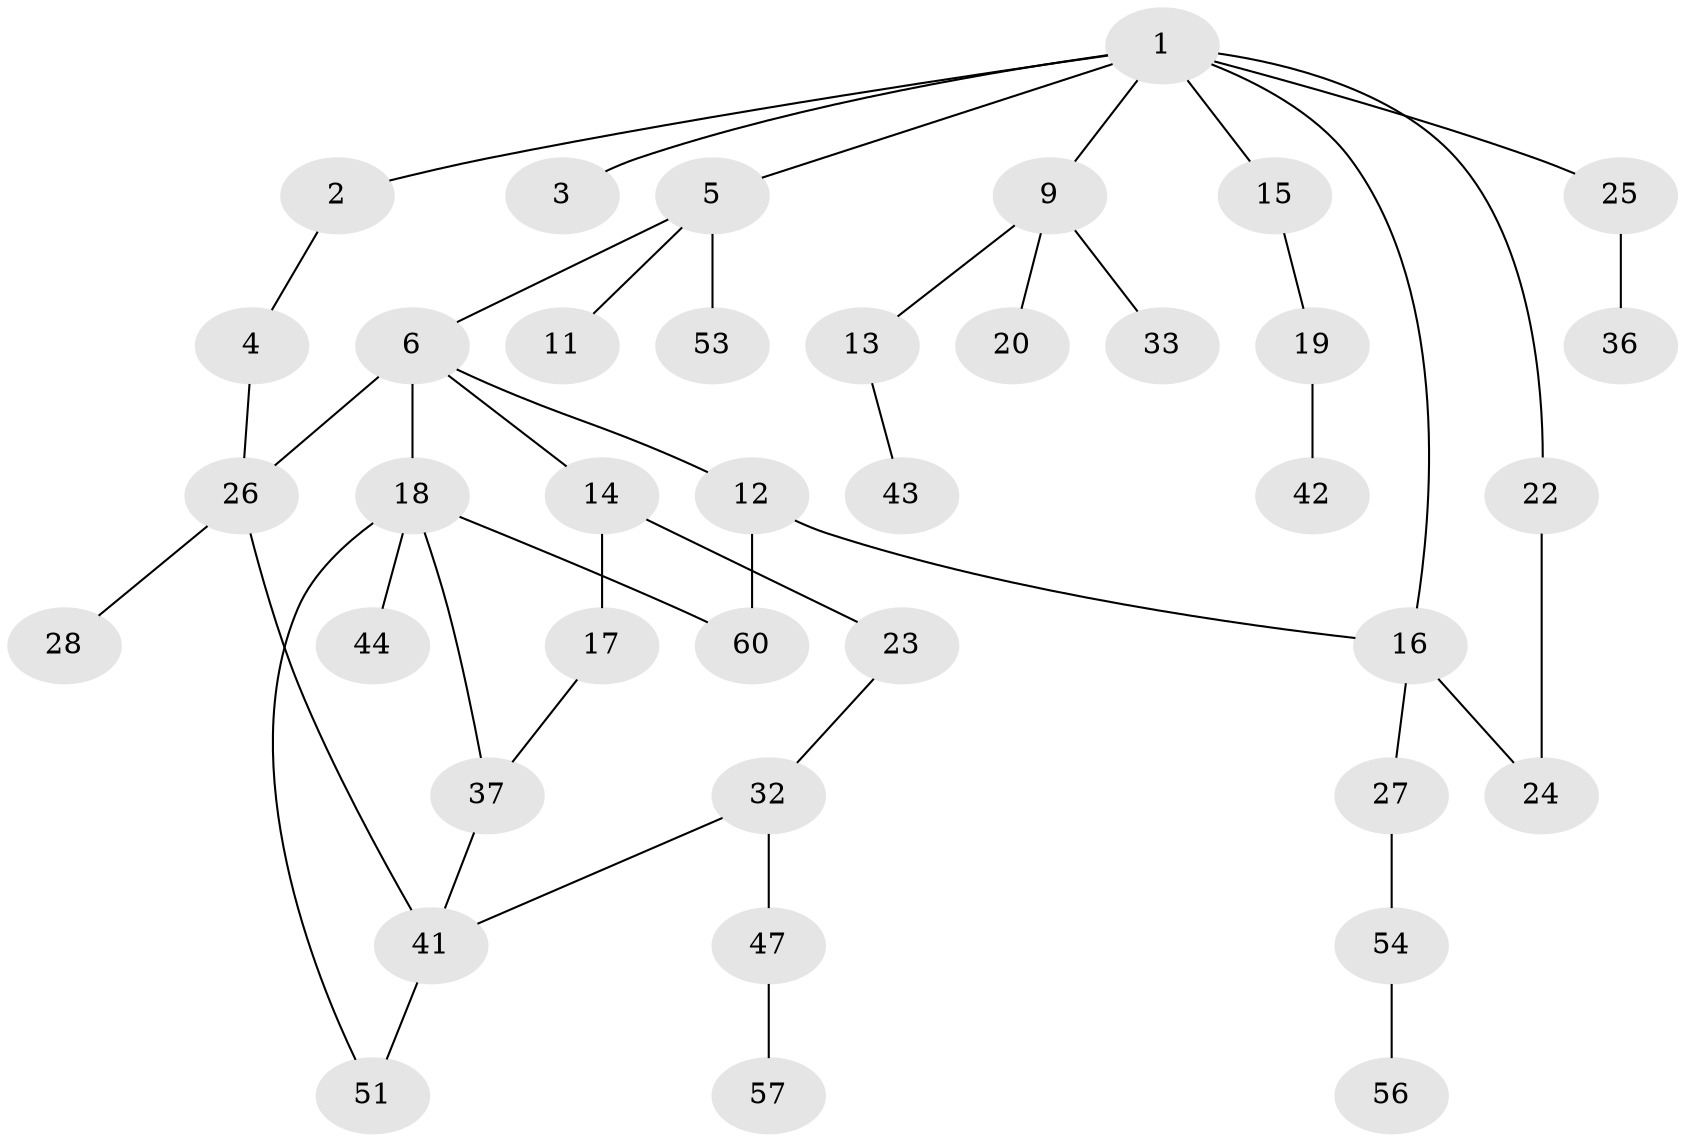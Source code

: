 // original degree distribution, {7: 0.016666666666666666, 2: 0.3333333333333333, 3: 0.16666666666666666, 5: 0.05, 1: 0.3333333333333333, 4: 0.1}
// Generated by graph-tools (version 1.1) at 2025/10/02/27/25 16:10:54]
// undirected, 39 vertices, 46 edges
graph export_dot {
graph [start="1"]
  node [color=gray90,style=filled];
  1 [super="+7"];
  2;
  3 [super="+10"];
  4 [super="+8"];
  5 [super="+34"];
  6;
  9 [super="+21"];
  11;
  12 [super="+31"];
  13 [super="+58"];
  14 [super="+38"];
  15;
  16 [super="+48"];
  17;
  18 [super="+30"];
  19 [super="+29"];
  20;
  22 [super="+55"];
  23;
  24 [super="+50"];
  25 [super="+45"];
  26 [super="+46"];
  27 [super="+35"];
  28;
  32 [super="+59"];
  33;
  36 [super="+40"];
  37 [super="+39"];
  41 [super="+49"];
  42;
  43;
  44;
  47;
  51 [super="+52"];
  53;
  54;
  56;
  57;
  60;
  1 -- 2;
  1 -- 3;
  1 -- 5;
  1 -- 9;
  1 -- 16;
  1 -- 22;
  1 -- 25;
  1 -- 15;
  2 -- 4;
  4 -- 26;
  5 -- 6;
  5 -- 11;
  5 -- 53;
  6 -- 12;
  6 -- 14;
  6 -- 18;
  6 -- 26;
  9 -- 13;
  9 -- 20;
  9 -- 33;
  12 -- 60;
  12 -- 16;
  13 -- 43;
  14 -- 17;
  14 -- 23;
  15 -- 19;
  16 -- 27;
  16 -- 24;
  17 -- 37;
  18 -- 44;
  18 -- 51;
  18 -- 60;
  18 -- 37;
  19 -- 42;
  22 -- 24;
  23 -- 32;
  25 -- 36 [weight=2];
  26 -- 28;
  26 -- 41;
  27 -- 54;
  32 -- 47;
  32 -- 41;
  37 -- 41;
  41 -- 51;
  47 -- 57;
  54 -- 56;
}
